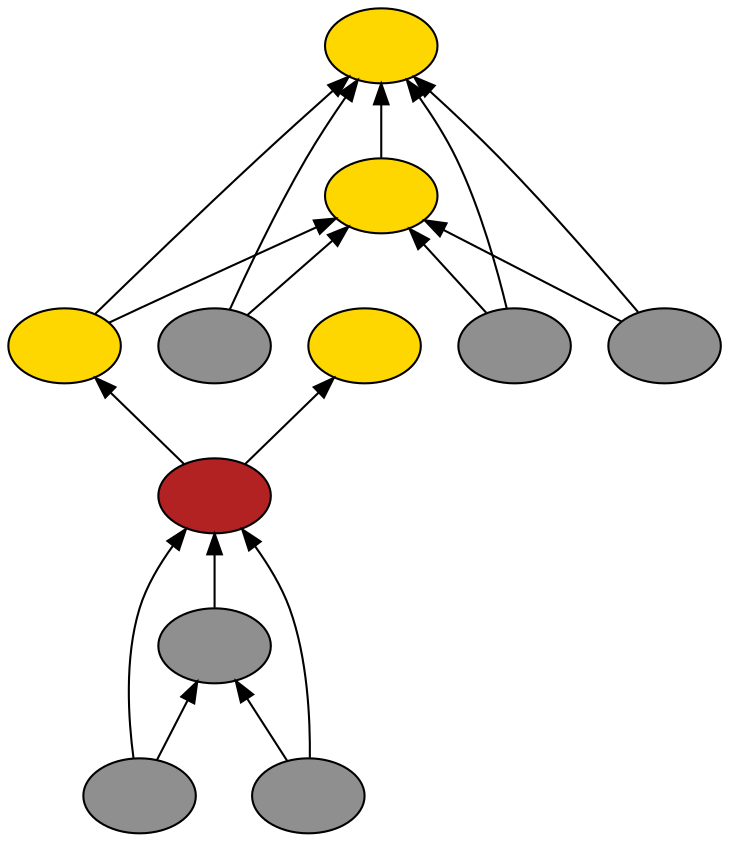 digraph {
rankdir=BT
fontsize=24
subgraph clster1 {
subgraph clster2 {
"51894320"["fillcolor"="firebrick" "fontsize"="24" "label"="" "shape"="ellipse" "style"="filled" ]
"53886816"["fillcolor"="grey56" "fontsize"="24" "label"="" "shape"="ellipse" "style"="filled" ]
"52750464"["fillcolor"="grey56" "fontsize"="24" "label"="" "shape"="ellipse" "style"="filled" ]
"52788208"["fillcolor"="grey56" "fontsize"="24" "label"="" "shape"="ellipse" "style"="filled" ]
}

subgraph clster3 {
"53204112"["fillcolor"="gold" "fontsize"="24" "label"="" "shape"="ellipse" "style"="filled" ]
}

subgraph clster4 {
"53525392"["fillcolor"="gold" "fontsize"="24" "label"="" "shape"="ellipse" "style"="filled" ]
"53463872"["fillcolor"="gold" "fontsize"="24" "label"="" "shape"="ellipse" "style"="filled" ]
"52077520"["fillcolor"="grey56" "fontsize"="24" "label"="" "shape"="ellipse" "style"="filled" ]
"53239056"["fillcolor"="gold" "fontsize"="24" "label"="" "shape"="ellipse" "style"="filled" ]
"51776016"["fillcolor"="grey56" "fontsize"="24" "label"="" "shape"="ellipse" "style"="filled" ]
"52070304"["fillcolor"="grey56" "fontsize"="24" "label"="" "shape"="ellipse" "style"="filled" ]
}

}

"52750464" -> "51894320"["arrowhead"="normal" "color"="black" "constraint"="true" "style"="solid" ]
"52750464" -> "53886816"["arrowhead"="normal" "color"="black" "constraint"="true" "style"="solid" ]
"52788208" -> "51894320"["arrowhead"="normal" "color"="black" "constraint"="true" "style"="solid" ]
"52788208" -> "53886816"["arrowhead"="normal" "color"="black" "constraint"="true" "style"="solid" ]
"53886816" -> "51894320"["arrowhead"="normal" "color"="black" "constraint"="true" "style"="solid" ]
"51894320" -> "53204112"["arrowhead"="normal" "color"="black" "constraint"="true" "style"="solid" ]
"52077520" -> "53525392"["arrowhead"="normal" "color"="black" "constraint"="true" "style"="solid" ]
"52077520" -> "53463872"["arrowhead"="normal" "color"="black" "constraint"="true" "style"="solid" ]
"53239056" -> "53525392"["arrowhead"="normal" "color"="black" "constraint"="true" "style"="solid" ]
"53239056" -> "53463872"["arrowhead"="normal" "color"="black" "constraint"="true" "style"="solid" ]
"51894320" -> "53239056"["arrowhead"="normal" "color"="black" "constraint"="true" "style"="solid" ]
"51776016" -> "53525392"["arrowhead"="normal" "color"="black" "constraint"="true" "style"="solid" ]
"51776016" -> "53463872"["arrowhead"="normal" "color"="black" "constraint"="true" "style"="solid" ]
"52070304" -> "53525392"["arrowhead"="normal" "color"="black" "constraint"="true" "style"="solid" ]
"52070304" -> "53463872"["arrowhead"="normal" "color"="black" "constraint"="true" "style"="solid" ]
"53463872" -> "53525392"["arrowhead"="normal" "color"="black" "constraint"="true" "style"="solid" ]

}